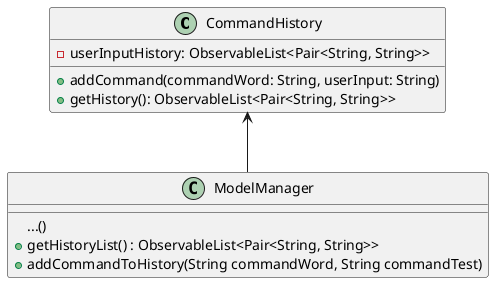 @startuml

class CommandHistory {
-userInputHistory: ObservableList<Pair<String, String>>
+addCommand(commandWord: String, userInput: String)
+getHistory(): ObservableList<Pair<String, String>>
}

class ModelManager
CommandHistory <-- ModelManager
ModelManager : ...()
ModelManager : +getHistoryList() : ObservableList<Pair<String, String>>
ModelManager : +addCommandToHistory(String commandWord, String commandTest)

@enduml

